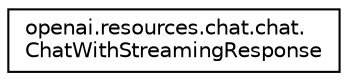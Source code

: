 digraph "Graphical Class Hierarchy"
{
 // LATEX_PDF_SIZE
  edge [fontname="Helvetica",fontsize="10",labelfontname="Helvetica",labelfontsize="10"];
  node [fontname="Helvetica",fontsize="10",shape=record];
  rankdir="LR";
  Node0 [label="openai.resources.chat.chat.\lChatWithStreamingResponse",height=0.2,width=0.4,color="black", fillcolor="white", style="filled",URL="$classopenai_1_1resources_1_1chat_1_1chat_1_1ChatWithStreamingResponse.html",tooltip=" "];
}
